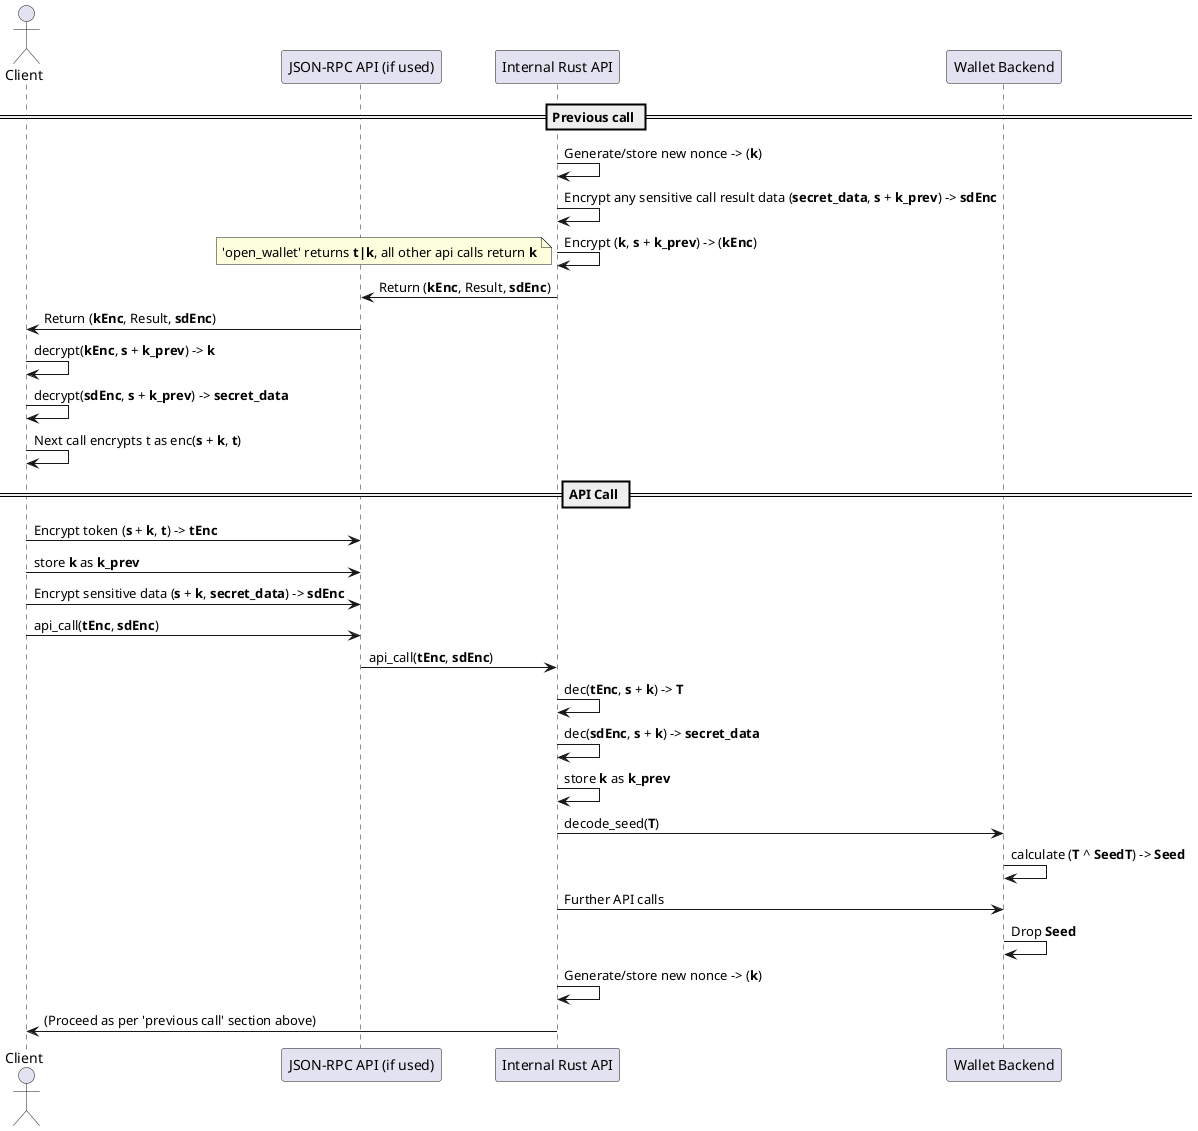 @startuml
actor "Client" as client
participant "JSON-RPC API (if used)" as jsonrpc
participant "Internal Rust API" as rustapi
participant "Wallet Backend" as backend

== Previous call ==

rustapi -> rustapi: Generate/store new nonce -> (**k**)
rustapi -> rustapi: Encrypt any sensitive call result data (**secret_data**, **s** + **k_prev**) -> **sdEnc**
rustapi -> rustapi: Encrypt (**k**, **s** + **k_prev**) -> (**kEnc**)
note left: 'open_wallet' returns **t|k**, all other api calls return **k**
rustapi -> jsonrpc: Return (**kEnc**, Result, **sdEnc**)
jsonrpc -> client: Return (**kEnc**, Result, **sdEnc**)
client -> client: decrypt(**kEnc**, **s** + **k_prev**) -> **k**
client -> client: decrypt(**sdEnc**, **s** + **k_prev**) -> **secret_data**
client -> client: Next call encrypts t as enc(**s** + **k**, **t**)

== API Call ==
client -> jsonrpc: Encrypt token (**s** + **k**, **t**) -> **tEnc**
client -> jsonrpc: store **k** as **k_prev**
client -> jsonrpc: Encrypt sensitive data (**s** + **k**, **secret_data**) -> **sdEnc**
client -> jsonrpc: api_call(**tEnc**, **sdEnc**)
jsonrpc -> rustapi: api_call(**tEnc**, **sdEnc**)
rustapi -> rustapi: dec(**tEnc**, **s** + **k**) -> **T**
rustapi -> rustapi: dec(**sdEnc**, **s** + **k**) -> **secret_data**
rustapi -> rustapi: store **k** as **k_prev**
rustapi -> backend: decode_seed(**T**)
backend -> backend: calculate (**T** ^ **SeedT**) -> **Seed**
rustapi -> backend: Further API calls
backend -> backend: Drop **Seed**
rustapi -> rustapi: Generate/store new nonce -> (**k**)
rustapi -> client: (Proceed as per 'previous call' section above)
@enduml